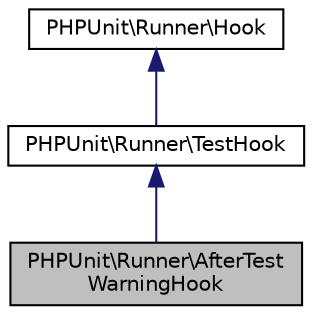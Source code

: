 digraph "PHPUnit\Runner\AfterTestWarningHook"
{
  edge [fontname="Helvetica",fontsize="10",labelfontname="Helvetica",labelfontsize="10"];
  node [fontname="Helvetica",fontsize="10",shape=record];
  Node4 [label="PHPUnit\\Runner\\AfterTest\lWarningHook",height=0.2,width=0.4,color="black", fillcolor="grey75", style="filled", fontcolor="black"];
  Node5 -> Node4 [dir="back",color="midnightblue",fontsize="10",style="solid",fontname="Helvetica"];
  Node5 [label="PHPUnit\\Runner\\TestHook",height=0.2,width=0.4,color="black", fillcolor="white", style="filled",URL="$interfacePHPUnit_1_1Runner_1_1TestHook.html"];
  Node6 -> Node5 [dir="back",color="midnightblue",fontsize="10",style="solid",fontname="Helvetica"];
  Node6 [label="PHPUnit\\Runner\\Hook",height=0.2,width=0.4,color="black", fillcolor="white", style="filled",URL="$interfacePHPUnit_1_1Runner_1_1Hook.html"];
}
